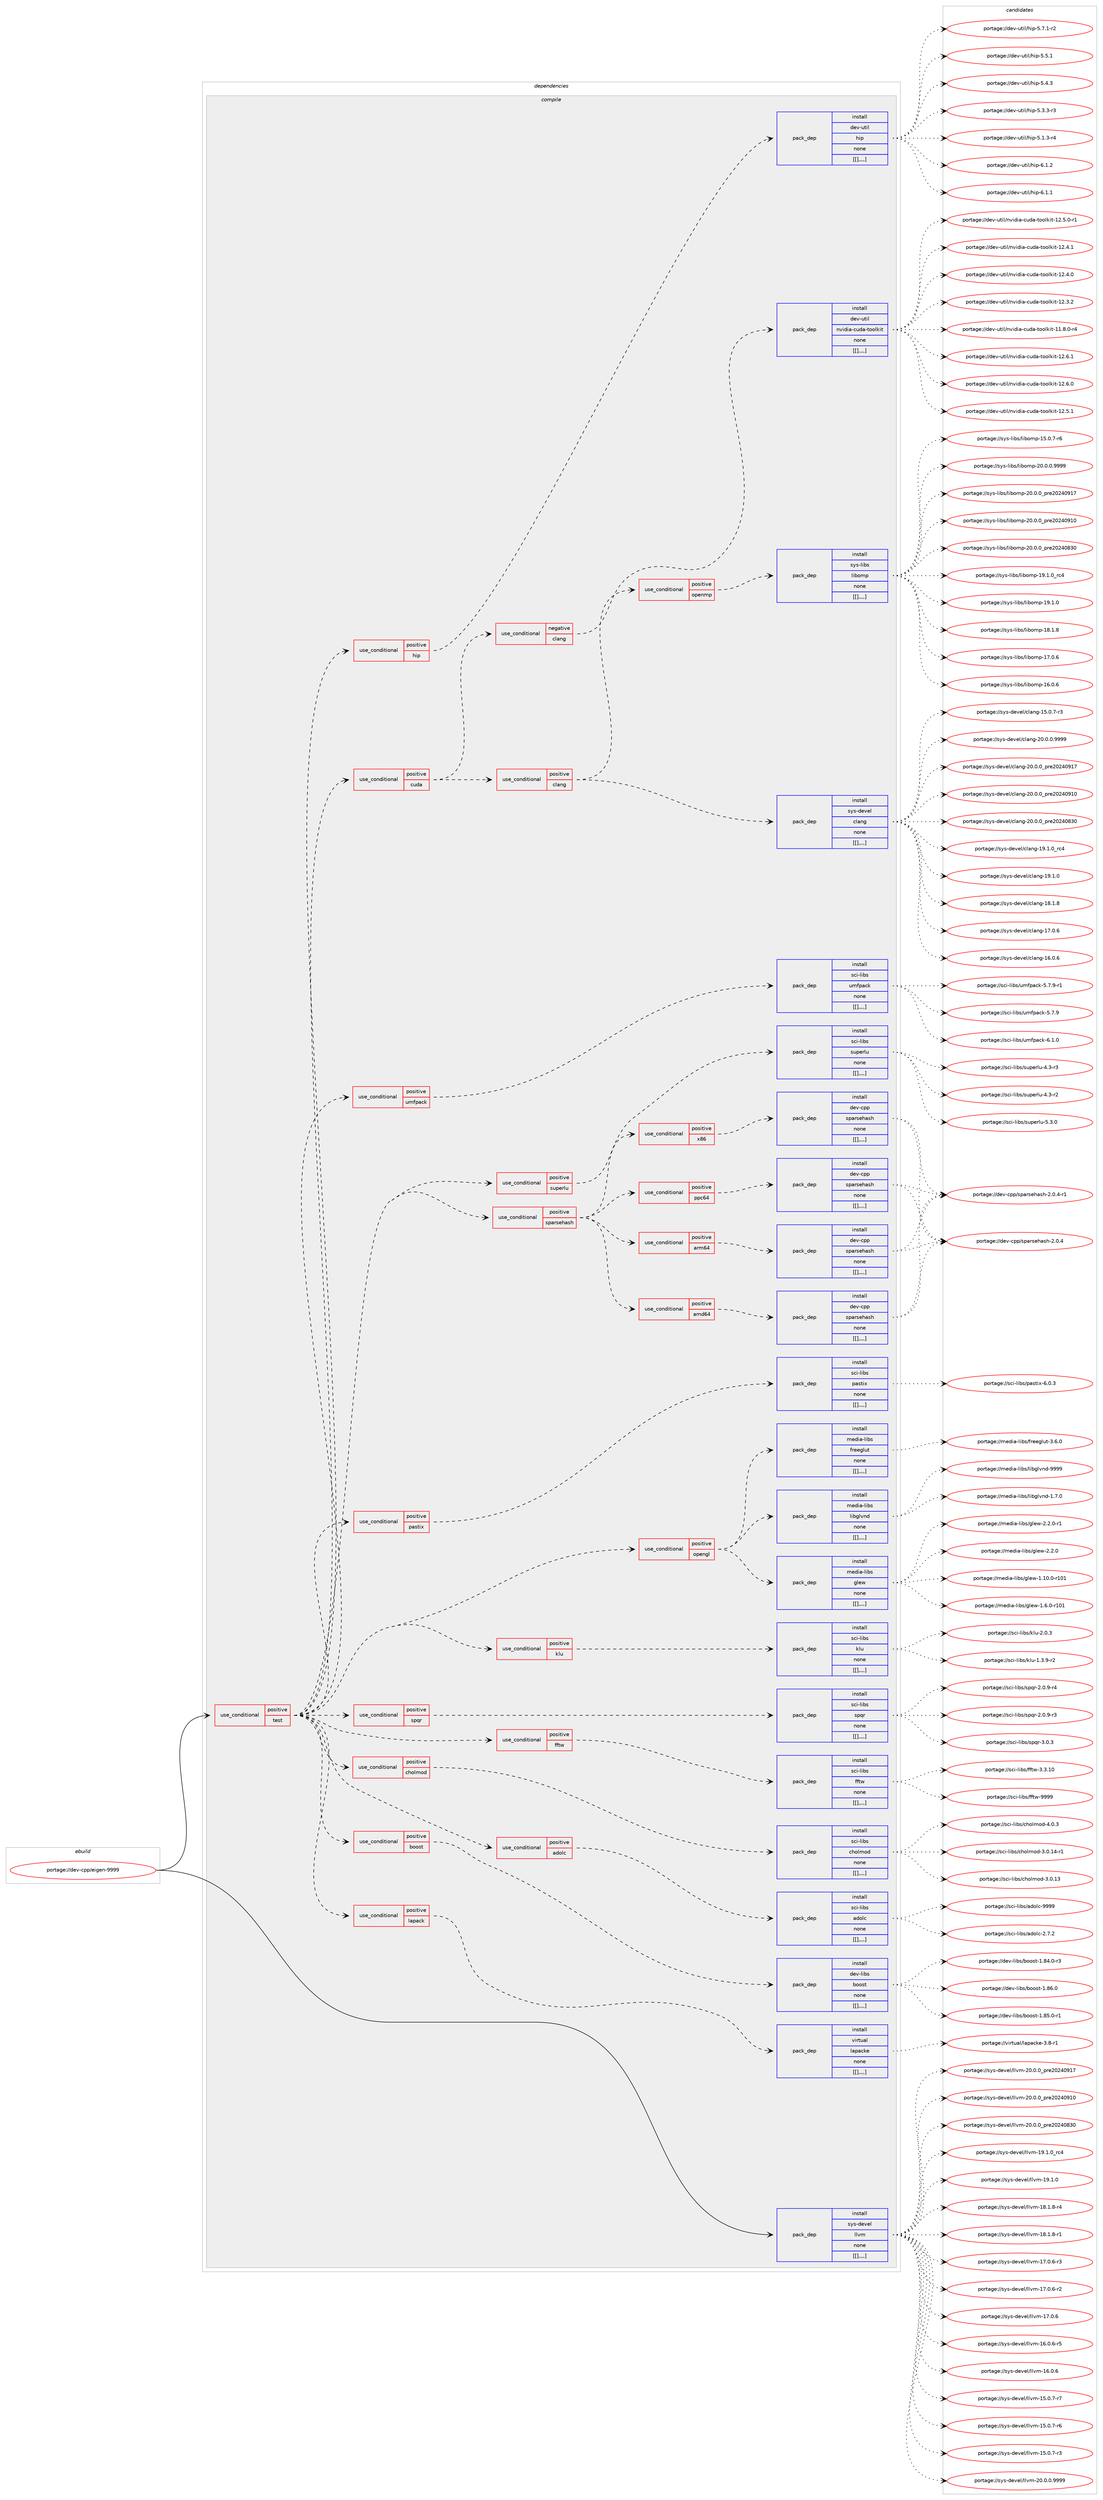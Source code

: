 digraph prolog {

# *************
# Graph options
# *************

newrank=true;
concentrate=true;
compound=true;
graph [rankdir=LR,fontname=Helvetica,fontsize=10,ranksep=1.5];#, ranksep=2.5, nodesep=0.2];
edge  [arrowhead=vee];
node  [fontname=Helvetica,fontsize=10];

# **********
# The ebuild
# **********

subgraph cluster_leftcol {
color=gray;
label=<<i>ebuild</i>>;
id [label="portage://dev-cpp/eigen-9999", color=red, width=4, href="../dev-cpp/eigen-9999.svg"];
}

# ****************
# The dependencies
# ****************

subgraph cluster_midcol {
color=gray;
label=<<i>dependencies</i>>;
subgraph cluster_compile {
fillcolor="#eeeeee";
style=filled;
label=<<i>compile</i>>;
subgraph cond17164 {
dependency64736 [label=<<TABLE BORDER="0" CELLBORDER="1" CELLSPACING="0" CELLPADDING="4"><TR><TD ROWSPAN="3" CELLPADDING="10">use_conditional</TD></TR><TR><TD>positive</TD></TR><TR><TD>test</TD></TR></TABLE>>, shape=none, color=red];
subgraph cond17165 {
dependency64737 [label=<<TABLE BORDER="0" CELLBORDER="1" CELLSPACING="0" CELLPADDING="4"><TR><TD ROWSPAN="3" CELLPADDING="10">use_conditional</TD></TR><TR><TD>positive</TD></TR><TR><TD>cuda</TD></TR></TABLE>>, shape=none, color=red];
subgraph cond17166 {
dependency64738 [label=<<TABLE BORDER="0" CELLBORDER="1" CELLSPACING="0" CELLPADDING="4"><TR><TD ROWSPAN="3" CELLPADDING="10">use_conditional</TD></TR><TR><TD>negative</TD></TR><TR><TD>clang</TD></TR></TABLE>>, shape=none, color=red];
subgraph pack46654 {
dependency64739 [label=<<TABLE BORDER="0" CELLBORDER="1" CELLSPACING="0" CELLPADDING="4" WIDTH="220"><TR><TD ROWSPAN="6" CELLPADDING="30">pack_dep</TD></TR><TR><TD WIDTH="110">install</TD></TR><TR><TD>dev-util</TD></TR><TR><TD>nvidia-cuda-toolkit</TD></TR><TR><TD>none</TD></TR><TR><TD>[[],,,,]</TD></TR></TABLE>>, shape=none, color=blue];
}
dependency64738:e -> dependency64739:w [weight=20,style="dashed",arrowhead="vee"];
}
dependency64737:e -> dependency64738:w [weight=20,style="dashed",arrowhead="vee"];
subgraph cond17167 {
dependency64740 [label=<<TABLE BORDER="0" CELLBORDER="1" CELLSPACING="0" CELLPADDING="4"><TR><TD ROWSPAN="3" CELLPADDING="10">use_conditional</TD></TR><TR><TD>positive</TD></TR><TR><TD>clang</TD></TR></TABLE>>, shape=none, color=red];
subgraph pack46655 {
dependency64741 [label=<<TABLE BORDER="0" CELLBORDER="1" CELLSPACING="0" CELLPADDING="4" WIDTH="220"><TR><TD ROWSPAN="6" CELLPADDING="30">pack_dep</TD></TR><TR><TD WIDTH="110">install</TD></TR><TR><TD>sys-devel</TD></TR><TR><TD>clang</TD></TR><TR><TD>none</TD></TR><TR><TD>[[],,,,]</TD></TR></TABLE>>, shape=none, color=blue];
}
dependency64740:e -> dependency64741:w [weight=20,style="dashed",arrowhead="vee"];
subgraph cond17168 {
dependency64742 [label=<<TABLE BORDER="0" CELLBORDER="1" CELLSPACING="0" CELLPADDING="4"><TR><TD ROWSPAN="3" CELLPADDING="10">use_conditional</TD></TR><TR><TD>positive</TD></TR><TR><TD>openmp</TD></TR></TABLE>>, shape=none, color=red];
subgraph pack46656 {
dependency64743 [label=<<TABLE BORDER="0" CELLBORDER="1" CELLSPACING="0" CELLPADDING="4" WIDTH="220"><TR><TD ROWSPAN="6" CELLPADDING="30">pack_dep</TD></TR><TR><TD WIDTH="110">install</TD></TR><TR><TD>sys-libs</TD></TR><TR><TD>libomp</TD></TR><TR><TD>none</TD></TR><TR><TD>[[],,,,]</TD></TR></TABLE>>, shape=none, color=blue];
}
dependency64742:e -> dependency64743:w [weight=20,style="dashed",arrowhead="vee"];
}
dependency64740:e -> dependency64742:w [weight=20,style="dashed",arrowhead="vee"];
}
dependency64737:e -> dependency64740:w [weight=20,style="dashed",arrowhead="vee"];
}
dependency64736:e -> dependency64737:w [weight=20,style="dashed",arrowhead="vee"];
subgraph cond17169 {
dependency64744 [label=<<TABLE BORDER="0" CELLBORDER="1" CELLSPACING="0" CELLPADDING="4"><TR><TD ROWSPAN="3" CELLPADDING="10">use_conditional</TD></TR><TR><TD>positive</TD></TR><TR><TD>hip</TD></TR></TABLE>>, shape=none, color=red];
subgraph pack46657 {
dependency64745 [label=<<TABLE BORDER="0" CELLBORDER="1" CELLSPACING="0" CELLPADDING="4" WIDTH="220"><TR><TD ROWSPAN="6" CELLPADDING="30">pack_dep</TD></TR><TR><TD WIDTH="110">install</TD></TR><TR><TD>dev-util</TD></TR><TR><TD>hip</TD></TR><TR><TD>none</TD></TR><TR><TD>[[],,,,]</TD></TR></TABLE>>, shape=none, color=blue];
}
dependency64744:e -> dependency64745:w [weight=20,style="dashed",arrowhead="vee"];
}
dependency64736:e -> dependency64744:w [weight=20,style="dashed",arrowhead="vee"];
subgraph cond17170 {
dependency64746 [label=<<TABLE BORDER="0" CELLBORDER="1" CELLSPACING="0" CELLPADDING="4"><TR><TD ROWSPAN="3" CELLPADDING="10">use_conditional</TD></TR><TR><TD>positive</TD></TR><TR><TD>lapack</TD></TR></TABLE>>, shape=none, color=red];
subgraph pack46658 {
dependency64747 [label=<<TABLE BORDER="0" CELLBORDER="1" CELLSPACING="0" CELLPADDING="4" WIDTH="220"><TR><TD ROWSPAN="6" CELLPADDING="30">pack_dep</TD></TR><TR><TD WIDTH="110">install</TD></TR><TR><TD>virtual</TD></TR><TR><TD>lapacke</TD></TR><TR><TD>none</TD></TR><TR><TD>[[],,,,]</TD></TR></TABLE>>, shape=none, color=blue];
}
dependency64746:e -> dependency64747:w [weight=20,style="dashed",arrowhead="vee"];
}
dependency64736:e -> dependency64746:w [weight=20,style="dashed",arrowhead="vee"];
subgraph cond17171 {
dependency64748 [label=<<TABLE BORDER="0" CELLBORDER="1" CELLSPACING="0" CELLPADDING="4"><TR><TD ROWSPAN="3" CELLPADDING="10">use_conditional</TD></TR><TR><TD>positive</TD></TR><TR><TD>boost</TD></TR></TABLE>>, shape=none, color=red];
subgraph pack46659 {
dependency64749 [label=<<TABLE BORDER="0" CELLBORDER="1" CELLSPACING="0" CELLPADDING="4" WIDTH="220"><TR><TD ROWSPAN="6" CELLPADDING="30">pack_dep</TD></TR><TR><TD WIDTH="110">install</TD></TR><TR><TD>dev-libs</TD></TR><TR><TD>boost</TD></TR><TR><TD>none</TD></TR><TR><TD>[[],,,,]</TD></TR></TABLE>>, shape=none, color=blue];
}
dependency64748:e -> dependency64749:w [weight=20,style="dashed",arrowhead="vee"];
}
dependency64736:e -> dependency64748:w [weight=20,style="dashed",arrowhead="vee"];
subgraph cond17172 {
dependency64750 [label=<<TABLE BORDER="0" CELLBORDER="1" CELLSPACING="0" CELLPADDING="4"><TR><TD ROWSPAN="3" CELLPADDING="10">use_conditional</TD></TR><TR><TD>positive</TD></TR><TR><TD>adolc</TD></TR></TABLE>>, shape=none, color=red];
subgraph pack46660 {
dependency64751 [label=<<TABLE BORDER="0" CELLBORDER="1" CELLSPACING="0" CELLPADDING="4" WIDTH="220"><TR><TD ROWSPAN="6" CELLPADDING="30">pack_dep</TD></TR><TR><TD WIDTH="110">install</TD></TR><TR><TD>sci-libs</TD></TR><TR><TD>adolc</TD></TR><TR><TD>none</TD></TR><TR><TD>[[],,,,]</TD></TR></TABLE>>, shape=none, color=blue];
}
dependency64750:e -> dependency64751:w [weight=20,style="dashed",arrowhead="vee"];
}
dependency64736:e -> dependency64750:w [weight=20,style="dashed",arrowhead="vee"];
subgraph cond17173 {
dependency64752 [label=<<TABLE BORDER="0" CELLBORDER="1" CELLSPACING="0" CELLPADDING="4"><TR><TD ROWSPAN="3" CELLPADDING="10">use_conditional</TD></TR><TR><TD>positive</TD></TR><TR><TD>cholmod</TD></TR></TABLE>>, shape=none, color=red];
subgraph pack46661 {
dependency64753 [label=<<TABLE BORDER="0" CELLBORDER="1" CELLSPACING="0" CELLPADDING="4" WIDTH="220"><TR><TD ROWSPAN="6" CELLPADDING="30">pack_dep</TD></TR><TR><TD WIDTH="110">install</TD></TR><TR><TD>sci-libs</TD></TR><TR><TD>cholmod</TD></TR><TR><TD>none</TD></TR><TR><TD>[[],,,,]</TD></TR></TABLE>>, shape=none, color=blue];
}
dependency64752:e -> dependency64753:w [weight=20,style="dashed",arrowhead="vee"];
}
dependency64736:e -> dependency64752:w [weight=20,style="dashed",arrowhead="vee"];
subgraph cond17174 {
dependency64754 [label=<<TABLE BORDER="0" CELLBORDER="1" CELLSPACING="0" CELLPADDING="4"><TR><TD ROWSPAN="3" CELLPADDING="10">use_conditional</TD></TR><TR><TD>positive</TD></TR><TR><TD>fftw</TD></TR></TABLE>>, shape=none, color=red];
subgraph pack46662 {
dependency64755 [label=<<TABLE BORDER="0" CELLBORDER="1" CELLSPACING="0" CELLPADDING="4" WIDTH="220"><TR><TD ROWSPAN="6" CELLPADDING="30">pack_dep</TD></TR><TR><TD WIDTH="110">install</TD></TR><TR><TD>sci-libs</TD></TR><TR><TD>fftw</TD></TR><TR><TD>none</TD></TR><TR><TD>[[],,,,]</TD></TR></TABLE>>, shape=none, color=blue];
}
dependency64754:e -> dependency64755:w [weight=20,style="dashed",arrowhead="vee"];
}
dependency64736:e -> dependency64754:w [weight=20,style="dashed",arrowhead="vee"];
subgraph cond17175 {
dependency64756 [label=<<TABLE BORDER="0" CELLBORDER="1" CELLSPACING="0" CELLPADDING="4"><TR><TD ROWSPAN="3" CELLPADDING="10">use_conditional</TD></TR><TR><TD>positive</TD></TR><TR><TD>spqr</TD></TR></TABLE>>, shape=none, color=red];
subgraph pack46663 {
dependency64757 [label=<<TABLE BORDER="0" CELLBORDER="1" CELLSPACING="0" CELLPADDING="4" WIDTH="220"><TR><TD ROWSPAN="6" CELLPADDING="30">pack_dep</TD></TR><TR><TD WIDTH="110">install</TD></TR><TR><TD>sci-libs</TD></TR><TR><TD>spqr</TD></TR><TR><TD>none</TD></TR><TR><TD>[[],,,,]</TD></TR></TABLE>>, shape=none, color=blue];
}
dependency64756:e -> dependency64757:w [weight=20,style="dashed",arrowhead="vee"];
}
dependency64736:e -> dependency64756:w [weight=20,style="dashed",arrowhead="vee"];
subgraph cond17176 {
dependency64758 [label=<<TABLE BORDER="0" CELLBORDER="1" CELLSPACING="0" CELLPADDING="4"><TR><TD ROWSPAN="3" CELLPADDING="10">use_conditional</TD></TR><TR><TD>positive</TD></TR><TR><TD>klu</TD></TR></TABLE>>, shape=none, color=red];
subgraph pack46664 {
dependency64759 [label=<<TABLE BORDER="0" CELLBORDER="1" CELLSPACING="0" CELLPADDING="4" WIDTH="220"><TR><TD ROWSPAN="6" CELLPADDING="30">pack_dep</TD></TR><TR><TD WIDTH="110">install</TD></TR><TR><TD>sci-libs</TD></TR><TR><TD>klu</TD></TR><TR><TD>none</TD></TR><TR><TD>[[],,,,]</TD></TR></TABLE>>, shape=none, color=blue];
}
dependency64758:e -> dependency64759:w [weight=20,style="dashed",arrowhead="vee"];
}
dependency64736:e -> dependency64758:w [weight=20,style="dashed",arrowhead="vee"];
subgraph cond17177 {
dependency64760 [label=<<TABLE BORDER="0" CELLBORDER="1" CELLSPACING="0" CELLPADDING="4"><TR><TD ROWSPAN="3" CELLPADDING="10">use_conditional</TD></TR><TR><TD>positive</TD></TR><TR><TD>opengl</TD></TR></TABLE>>, shape=none, color=red];
subgraph pack46665 {
dependency64761 [label=<<TABLE BORDER="0" CELLBORDER="1" CELLSPACING="0" CELLPADDING="4" WIDTH="220"><TR><TD ROWSPAN="6" CELLPADDING="30">pack_dep</TD></TR><TR><TD WIDTH="110">install</TD></TR><TR><TD>media-libs</TD></TR><TR><TD>freeglut</TD></TR><TR><TD>none</TD></TR><TR><TD>[[],,,,]</TD></TR></TABLE>>, shape=none, color=blue];
}
dependency64760:e -> dependency64761:w [weight=20,style="dashed",arrowhead="vee"];
subgraph pack46666 {
dependency64762 [label=<<TABLE BORDER="0" CELLBORDER="1" CELLSPACING="0" CELLPADDING="4" WIDTH="220"><TR><TD ROWSPAN="6" CELLPADDING="30">pack_dep</TD></TR><TR><TD WIDTH="110">install</TD></TR><TR><TD>media-libs</TD></TR><TR><TD>glew</TD></TR><TR><TD>none</TD></TR><TR><TD>[[],,,,]</TD></TR></TABLE>>, shape=none, color=blue];
}
dependency64760:e -> dependency64762:w [weight=20,style="dashed",arrowhead="vee"];
subgraph pack46667 {
dependency64763 [label=<<TABLE BORDER="0" CELLBORDER="1" CELLSPACING="0" CELLPADDING="4" WIDTH="220"><TR><TD ROWSPAN="6" CELLPADDING="30">pack_dep</TD></TR><TR><TD WIDTH="110">install</TD></TR><TR><TD>media-libs</TD></TR><TR><TD>libglvnd</TD></TR><TR><TD>none</TD></TR><TR><TD>[[],,,,]</TD></TR></TABLE>>, shape=none, color=blue];
}
dependency64760:e -> dependency64763:w [weight=20,style="dashed",arrowhead="vee"];
}
dependency64736:e -> dependency64760:w [weight=20,style="dashed",arrowhead="vee"];
subgraph cond17178 {
dependency64764 [label=<<TABLE BORDER="0" CELLBORDER="1" CELLSPACING="0" CELLPADDING="4"><TR><TD ROWSPAN="3" CELLPADDING="10">use_conditional</TD></TR><TR><TD>positive</TD></TR><TR><TD>pastix</TD></TR></TABLE>>, shape=none, color=red];
subgraph pack46668 {
dependency64765 [label=<<TABLE BORDER="0" CELLBORDER="1" CELLSPACING="0" CELLPADDING="4" WIDTH="220"><TR><TD ROWSPAN="6" CELLPADDING="30">pack_dep</TD></TR><TR><TD WIDTH="110">install</TD></TR><TR><TD>sci-libs</TD></TR><TR><TD>pastix</TD></TR><TR><TD>none</TD></TR><TR><TD>[[],,,,]</TD></TR></TABLE>>, shape=none, color=blue];
}
dependency64764:e -> dependency64765:w [weight=20,style="dashed",arrowhead="vee"];
}
dependency64736:e -> dependency64764:w [weight=20,style="dashed",arrowhead="vee"];
subgraph cond17179 {
dependency64766 [label=<<TABLE BORDER="0" CELLBORDER="1" CELLSPACING="0" CELLPADDING="4"><TR><TD ROWSPAN="3" CELLPADDING="10">use_conditional</TD></TR><TR><TD>positive</TD></TR><TR><TD>sparsehash</TD></TR></TABLE>>, shape=none, color=red];
subgraph cond17180 {
dependency64767 [label=<<TABLE BORDER="0" CELLBORDER="1" CELLSPACING="0" CELLPADDING="4"><TR><TD ROWSPAN="3" CELLPADDING="10">use_conditional</TD></TR><TR><TD>positive</TD></TR><TR><TD>amd64</TD></TR></TABLE>>, shape=none, color=red];
subgraph pack46669 {
dependency64768 [label=<<TABLE BORDER="0" CELLBORDER="1" CELLSPACING="0" CELLPADDING="4" WIDTH="220"><TR><TD ROWSPAN="6" CELLPADDING="30">pack_dep</TD></TR><TR><TD WIDTH="110">install</TD></TR><TR><TD>dev-cpp</TD></TR><TR><TD>sparsehash</TD></TR><TR><TD>none</TD></TR><TR><TD>[[],,,,]</TD></TR></TABLE>>, shape=none, color=blue];
}
dependency64767:e -> dependency64768:w [weight=20,style="dashed",arrowhead="vee"];
}
dependency64766:e -> dependency64767:w [weight=20,style="dashed",arrowhead="vee"];
subgraph cond17181 {
dependency64769 [label=<<TABLE BORDER="0" CELLBORDER="1" CELLSPACING="0" CELLPADDING="4"><TR><TD ROWSPAN="3" CELLPADDING="10">use_conditional</TD></TR><TR><TD>positive</TD></TR><TR><TD>arm64</TD></TR></TABLE>>, shape=none, color=red];
subgraph pack46670 {
dependency64770 [label=<<TABLE BORDER="0" CELLBORDER="1" CELLSPACING="0" CELLPADDING="4" WIDTH="220"><TR><TD ROWSPAN="6" CELLPADDING="30">pack_dep</TD></TR><TR><TD WIDTH="110">install</TD></TR><TR><TD>dev-cpp</TD></TR><TR><TD>sparsehash</TD></TR><TR><TD>none</TD></TR><TR><TD>[[],,,,]</TD></TR></TABLE>>, shape=none, color=blue];
}
dependency64769:e -> dependency64770:w [weight=20,style="dashed",arrowhead="vee"];
}
dependency64766:e -> dependency64769:w [weight=20,style="dashed",arrowhead="vee"];
subgraph cond17182 {
dependency64771 [label=<<TABLE BORDER="0" CELLBORDER="1" CELLSPACING="0" CELLPADDING="4"><TR><TD ROWSPAN="3" CELLPADDING="10">use_conditional</TD></TR><TR><TD>positive</TD></TR><TR><TD>ppc64</TD></TR></TABLE>>, shape=none, color=red];
subgraph pack46671 {
dependency64772 [label=<<TABLE BORDER="0" CELLBORDER="1" CELLSPACING="0" CELLPADDING="4" WIDTH="220"><TR><TD ROWSPAN="6" CELLPADDING="30">pack_dep</TD></TR><TR><TD WIDTH="110">install</TD></TR><TR><TD>dev-cpp</TD></TR><TR><TD>sparsehash</TD></TR><TR><TD>none</TD></TR><TR><TD>[[],,,,]</TD></TR></TABLE>>, shape=none, color=blue];
}
dependency64771:e -> dependency64772:w [weight=20,style="dashed",arrowhead="vee"];
}
dependency64766:e -> dependency64771:w [weight=20,style="dashed",arrowhead="vee"];
subgraph cond17183 {
dependency64773 [label=<<TABLE BORDER="0" CELLBORDER="1" CELLSPACING="0" CELLPADDING="4"><TR><TD ROWSPAN="3" CELLPADDING="10">use_conditional</TD></TR><TR><TD>positive</TD></TR><TR><TD>x86</TD></TR></TABLE>>, shape=none, color=red];
subgraph pack46672 {
dependency64774 [label=<<TABLE BORDER="0" CELLBORDER="1" CELLSPACING="0" CELLPADDING="4" WIDTH="220"><TR><TD ROWSPAN="6" CELLPADDING="30">pack_dep</TD></TR><TR><TD WIDTH="110">install</TD></TR><TR><TD>dev-cpp</TD></TR><TR><TD>sparsehash</TD></TR><TR><TD>none</TD></TR><TR><TD>[[],,,,]</TD></TR></TABLE>>, shape=none, color=blue];
}
dependency64773:e -> dependency64774:w [weight=20,style="dashed",arrowhead="vee"];
}
dependency64766:e -> dependency64773:w [weight=20,style="dashed",arrowhead="vee"];
}
dependency64736:e -> dependency64766:w [weight=20,style="dashed",arrowhead="vee"];
subgraph cond17184 {
dependency64775 [label=<<TABLE BORDER="0" CELLBORDER="1" CELLSPACING="0" CELLPADDING="4"><TR><TD ROWSPAN="3" CELLPADDING="10">use_conditional</TD></TR><TR><TD>positive</TD></TR><TR><TD>superlu</TD></TR></TABLE>>, shape=none, color=red];
subgraph pack46673 {
dependency64776 [label=<<TABLE BORDER="0" CELLBORDER="1" CELLSPACING="0" CELLPADDING="4" WIDTH="220"><TR><TD ROWSPAN="6" CELLPADDING="30">pack_dep</TD></TR><TR><TD WIDTH="110">install</TD></TR><TR><TD>sci-libs</TD></TR><TR><TD>superlu</TD></TR><TR><TD>none</TD></TR><TR><TD>[[],,,,]</TD></TR></TABLE>>, shape=none, color=blue];
}
dependency64775:e -> dependency64776:w [weight=20,style="dashed",arrowhead="vee"];
}
dependency64736:e -> dependency64775:w [weight=20,style="dashed",arrowhead="vee"];
subgraph cond17185 {
dependency64777 [label=<<TABLE BORDER="0" CELLBORDER="1" CELLSPACING="0" CELLPADDING="4"><TR><TD ROWSPAN="3" CELLPADDING="10">use_conditional</TD></TR><TR><TD>positive</TD></TR><TR><TD>umfpack</TD></TR></TABLE>>, shape=none, color=red];
subgraph pack46674 {
dependency64778 [label=<<TABLE BORDER="0" CELLBORDER="1" CELLSPACING="0" CELLPADDING="4" WIDTH="220"><TR><TD ROWSPAN="6" CELLPADDING="30">pack_dep</TD></TR><TR><TD WIDTH="110">install</TD></TR><TR><TD>sci-libs</TD></TR><TR><TD>umfpack</TD></TR><TR><TD>none</TD></TR><TR><TD>[[],,,,]</TD></TR></TABLE>>, shape=none, color=blue];
}
dependency64777:e -> dependency64778:w [weight=20,style="dashed",arrowhead="vee"];
}
dependency64736:e -> dependency64777:w [weight=20,style="dashed",arrowhead="vee"];
}
id:e -> dependency64736:w [weight=20,style="solid",arrowhead="vee"];
subgraph pack46675 {
dependency64779 [label=<<TABLE BORDER="0" CELLBORDER="1" CELLSPACING="0" CELLPADDING="4" WIDTH="220"><TR><TD ROWSPAN="6" CELLPADDING="30">pack_dep</TD></TR><TR><TD WIDTH="110">install</TD></TR><TR><TD>sys-devel</TD></TR><TR><TD>llvm</TD></TR><TR><TD>none</TD></TR><TR><TD>[[],,,,]</TD></TR></TABLE>>, shape=none, color=blue];
}
id:e -> dependency64779:w [weight=20,style="solid",arrowhead="vee"];
}
subgraph cluster_compileandrun {
fillcolor="#eeeeee";
style=filled;
label=<<i>compile and run</i>>;
}
subgraph cluster_run {
fillcolor="#eeeeee";
style=filled;
label=<<i>run</i>>;
}
}

# **************
# The candidates
# **************

subgraph cluster_choices {
rank=same;
color=gray;
label=<<i>candidates</i>>;

subgraph choice46654 {
color=black;
nodesep=1;
choice1001011184511711610510847110118105100105974599117100974511611111110810710511645495046544649 [label="portage://dev-util/nvidia-cuda-toolkit-12.6.1", color=red, width=4,href="../dev-util/nvidia-cuda-toolkit-12.6.1.svg"];
choice1001011184511711610510847110118105100105974599117100974511611111110810710511645495046544648 [label="portage://dev-util/nvidia-cuda-toolkit-12.6.0", color=red, width=4,href="../dev-util/nvidia-cuda-toolkit-12.6.0.svg"];
choice1001011184511711610510847110118105100105974599117100974511611111110810710511645495046534649 [label="portage://dev-util/nvidia-cuda-toolkit-12.5.1", color=red, width=4,href="../dev-util/nvidia-cuda-toolkit-12.5.1.svg"];
choice10010111845117116105108471101181051001059745991171009745116111111108107105116454950465346484511449 [label="portage://dev-util/nvidia-cuda-toolkit-12.5.0-r1", color=red, width=4,href="../dev-util/nvidia-cuda-toolkit-12.5.0-r1.svg"];
choice1001011184511711610510847110118105100105974599117100974511611111110810710511645495046524649 [label="portage://dev-util/nvidia-cuda-toolkit-12.4.1", color=red, width=4,href="../dev-util/nvidia-cuda-toolkit-12.4.1.svg"];
choice1001011184511711610510847110118105100105974599117100974511611111110810710511645495046524648 [label="portage://dev-util/nvidia-cuda-toolkit-12.4.0", color=red, width=4,href="../dev-util/nvidia-cuda-toolkit-12.4.0.svg"];
choice1001011184511711610510847110118105100105974599117100974511611111110810710511645495046514650 [label="portage://dev-util/nvidia-cuda-toolkit-12.3.2", color=red, width=4,href="../dev-util/nvidia-cuda-toolkit-12.3.2.svg"];
choice10010111845117116105108471101181051001059745991171009745116111111108107105116454949465646484511452 [label="portage://dev-util/nvidia-cuda-toolkit-11.8.0-r4", color=red, width=4,href="../dev-util/nvidia-cuda-toolkit-11.8.0-r4.svg"];
dependency64739:e -> choice1001011184511711610510847110118105100105974599117100974511611111110810710511645495046544649:w [style=dotted,weight="100"];
dependency64739:e -> choice1001011184511711610510847110118105100105974599117100974511611111110810710511645495046544648:w [style=dotted,weight="100"];
dependency64739:e -> choice1001011184511711610510847110118105100105974599117100974511611111110810710511645495046534649:w [style=dotted,weight="100"];
dependency64739:e -> choice10010111845117116105108471101181051001059745991171009745116111111108107105116454950465346484511449:w [style=dotted,weight="100"];
dependency64739:e -> choice1001011184511711610510847110118105100105974599117100974511611111110810710511645495046524649:w [style=dotted,weight="100"];
dependency64739:e -> choice1001011184511711610510847110118105100105974599117100974511611111110810710511645495046524648:w [style=dotted,weight="100"];
dependency64739:e -> choice1001011184511711610510847110118105100105974599117100974511611111110810710511645495046514650:w [style=dotted,weight="100"];
dependency64739:e -> choice10010111845117116105108471101181051001059745991171009745116111111108107105116454949465646484511452:w [style=dotted,weight="100"];
}
subgraph choice46655 {
color=black;
nodesep=1;
choice11512111545100101118101108479910897110103455048464846484657575757 [label="portage://sys-devel/clang-20.0.0.9999", color=red, width=4,href="../sys-devel/clang-20.0.0.9999.svg"];
choice1151211154510010111810110847991089711010345504846484648951121141015048505248574955 [label="portage://sys-devel/clang-20.0.0_pre20240917", color=red, width=4,href="../sys-devel/clang-20.0.0_pre20240917.svg"];
choice1151211154510010111810110847991089711010345504846484648951121141015048505248574948 [label="portage://sys-devel/clang-20.0.0_pre20240910", color=red, width=4,href="../sys-devel/clang-20.0.0_pre20240910.svg"];
choice1151211154510010111810110847991089711010345504846484648951121141015048505248565148 [label="portage://sys-devel/clang-20.0.0_pre20240830", color=red, width=4,href="../sys-devel/clang-20.0.0_pre20240830.svg"];
choice1151211154510010111810110847991089711010345495746494648951149952 [label="portage://sys-devel/clang-19.1.0_rc4", color=red, width=4,href="../sys-devel/clang-19.1.0_rc4.svg"];
choice1151211154510010111810110847991089711010345495746494648 [label="portage://sys-devel/clang-19.1.0", color=red, width=4,href="../sys-devel/clang-19.1.0.svg"];
choice1151211154510010111810110847991089711010345495646494656 [label="portage://sys-devel/clang-18.1.8", color=red, width=4,href="../sys-devel/clang-18.1.8.svg"];
choice1151211154510010111810110847991089711010345495546484654 [label="portage://sys-devel/clang-17.0.6", color=red, width=4,href="../sys-devel/clang-17.0.6.svg"];
choice1151211154510010111810110847991089711010345495446484654 [label="portage://sys-devel/clang-16.0.6", color=red, width=4,href="../sys-devel/clang-16.0.6.svg"];
choice11512111545100101118101108479910897110103454953464846554511451 [label="portage://sys-devel/clang-15.0.7-r3", color=red, width=4,href="../sys-devel/clang-15.0.7-r3.svg"];
dependency64741:e -> choice11512111545100101118101108479910897110103455048464846484657575757:w [style=dotted,weight="100"];
dependency64741:e -> choice1151211154510010111810110847991089711010345504846484648951121141015048505248574955:w [style=dotted,weight="100"];
dependency64741:e -> choice1151211154510010111810110847991089711010345504846484648951121141015048505248574948:w [style=dotted,weight="100"];
dependency64741:e -> choice1151211154510010111810110847991089711010345504846484648951121141015048505248565148:w [style=dotted,weight="100"];
dependency64741:e -> choice1151211154510010111810110847991089711010345495746494648951149952:w [style=dotted,weight="100"];
dependency64741:e -> choice1151211154510010111810110847991089711010345495746494648:w [style=dotted,weight="100"];
dependency64741:e -> choice1151211154510010111810110847991089711010345495646494656:w [style=dotted,weight="100"];
dependency64741:e -> choice1151211154510010111810110847991089711010345495546484654:w [style=dotted,weight="100"];
dependency64741:e -> choice1151211154510010111810110847991089711010345495446484654:w [style=dotted,weight="100"];
dependency64741:e -> choice11512111545100101118101108479910897110103454953464846554511451:w [style=dotted,weight="100"];
}
subgraph choice46656 {
color=black;
nodesep=1;
choice11512111545108105981154710810598111109112455048464846484657575757 [label="portage://sys-libs/libomp-20.0.0.9999", color=red, width=4,href="../sys-libs/libomp-20.0.0.9999.svg"];
choice1151211154510810598115471081059811110911245504846484648951121141015048505248574955 [label="portage://sys-libs/libomp-20.0.0_pre20240917", color=red, width=4,href="../sys-libs/libomp-20.0.0_pre20240917.svg"];
choice1151211154510810598115471081059811110911245504846484648951121141015048505248574948 [label="portage://sys-libs/libomp-20.0.0_pre20240910", color=red, width=4,href="../sys-libs/libomp-20.0.0_pre20240910.svg"];
choice1151211154510810598115471081059811110911245504846484648951121141015048505248565148 [label="portage://sys-libs/libomp-20.0.0_pre20240830", color=red, width=4,href="../sys-libs/libomp-20.0.0_pre20240830.svg"];
choice1151211154510810598115471081059811110911245495746494648951149952 [label="portage://sys-libs/libomp-19.1.0_rc4", color=red, width=4,href="../sys-libs/libomp-19.1.0_rc4.svg"];
choice1151211154510810598115471081059811110911245495746494648 [label="portage://sys-libs/libomp-19.1.0", color=red, width=4,href="../sys-libs/libomp-19.1.0.svg"];
choice1151211154510810598115471081059811110911245495646494656 [label="portage://sys-libs/libomp-18.1.8", color=red, width=4,href="../sys-libs/libomp-18.1.8.svg"];
choice1151211154510810598115471081059811110911245495546484654 [label="portage://sys-libs/libomp-17.0.6", color=red, width=4,href="../sys-libs/libomp-17.0.6.svg"];
choice1151211154510810598115471081059811110911245495446484654 [label="portage://sys-libs/libomp-16.0.6", color=red, width=4,href="../sys-libs/libomp-16.0.6.svg"];
choice11512111545108105981154710810598111109112454953464846554511454 [label="portage://sys-libs/libomp-15.0.7-r6", color=red, width=4,href="../sys-libs/libomp-15.0.7-r6.svg"];
dependency64743:e -> choice11512111545108105981154710810598111109112455048464846484657575757:w [style=dotted,weight="100"];
dependency64743:e -> choice1151211154510810598115471081059811110911245504846484648951121141015048505248574955:w [style=dotted,weight="100"];
dependency64743:e -> choice1151211154510810598115471081059811110911245504846484648951121141015048505248574948:w [style=dotted,weight="100"];
dependency64743:e -> choice1151211154510810598115471081059811110911245504846484648951121141015048505248565148:w [style=dotted,weight="100"];
dependency64743:e -> choice1151211154510810598115471081059811110911245495746494648951149952:w [style=dotted,weight="100"];
dependency64743:e -> choice1151211154510810598115471081059811110911245495746494648:w [style=dotted,weight="100"];
dependency64743:e -> choice1151211154510810598115471081059811110911245495646494656:w [style=dotted,weight="100"];
dependency64743:e -> choice1151211154510810598115471081059811110911245495546484654:w [style=dotted,weight="100"];
dependency64743:e -> choice1151211154510810598115471081059811110911245495446484654:w [style=dotted,weight="100"];
dependency64743:e -> choice11512111545108105981154710810598111109112454953464846554511454:w [style=dotted,weight="100"];
}
subgraph choice46657 {
color=black;
nodesep=1;
choice1001011184511711610510847104105112455446494650 [label="portage://dev-util/hip-6.1.2", color=red, width=4,href="../dev-util/hip-6.1.2.svg"];
choice1001011184511711610510847104105112455446494649 [label="portage://dev-util/hip-6.1.1", color=red, width=4,href="../dev-util/hip-6.1.1.svg"];
choice10010111845117116105108471041051124553465546494511450 [label="portage://dev-util/hip-5.7.1-r2", color=red, width=4,href="../dev-util/hip-5.7.1-r2.svg"];
choice1001011184511711610510847104105112455346534649 [label="portage://dev-util/hip-5.5.1", color=red, width=4,href="../dev-util/hip-5.5.1.svg"];
choice1001011184511711610510847104105112455346524651 [label="portage://dev-util/hip-5.4.3", color=red, width=4,href="../dev-util/hip-5.4.3.svg"];
choice10010111845117116105108471041051124553465146514511451 [label="portage://dev-util/hip-5.3.3-r3", color=red, width=4,href="../dev-util/hip-5.3.3-r3.svg"];
choice10010111845117116105108471041051124553464946514511452 [label="portage://dev-util/hip-5.1.3-r4", color=red, width=4,href="../dev-util/hip-5.1.3-r4.svg"];
dependency64745:e -> choice1001011184511711610510847104105112455446494650:w [style=dotted,weight="100"];
dependency64745:e -> choice1001011184511711610510847104105112455446494649:w [style=dotted,weight="100"];
dependency64745:e -> choice10010111845117116105108471041051124553465546494511450:w [style=dotted,weight="100"];
dependency64745:e -> choice1001011184511711610510847104105112455346534649:w [style=dotted,weight="100"];
dependency64745:e -> choice1001011184511711610510847104105112455346524651:w [style=dotted,weight="100"];
dependency64745:e -> choice10010111845117116105108471041051124553465146514511451:w [style=dotted,weight="100"];
dependency64745:e -> choice10010111845117116105108471041051124553464946514511452:w [style=dotted,weight="100"];
}
subgraph choice46658 {
color=black;
nodesep=1;
choice1181051141161179710847108971129799107101455146564511449 [label="portage://virtual/lapacke-3.8-r1", color=red, width=4,href="../virtual/lapacke-3.8-r1.svg"];
dependency64747:e -> choice1181051141161179710847108971129799107101455146564511449:w [style=dotted,weight="100"];
}
subgraph choice46659 {
color=black;
nodesep=1;
choice1001011184510810598115479811111111511645494656544648 [label="portage://dev-libs/boost-1.86.0", color=red, width=4,href="../dev-libs/boost-1.86.0.svg"];
choice10010111845108105981154798111111115116454946565346484511449 [label="portage://dev-libs/boost-1.85.0-r1", color=red, width=4,href="../dev-libs/boost-1.85.0-r1.svg"];
choice10010111845108105981154798111111115116454946565246484511451 [label="portage://dev-libs/boost-1.84.0-r3", color=red, width=4,href="../dev-libs/boost-1.84.0-r3.svg"];
dependency64749:e -> choice1001011184510810598115479811111111511645494656544648:w [style=dotted,weight="100"];
dependency64749:e -> choice10010111845108105981154798111111115116454946565346484511449:w [style=dotted,weight="100"];
dependency64749:e -> choice10010111845108105981154798111111115116454946565246484511451:w [style=dotted,weight="100"];
}
subgraph choice46660 {
color=black;
nodesep=1;
choice1159910545108105981154797100111108994557575757 [label="portage://sci-libs/adolc-9999", color=red, width=4,href="../sci-libs/adolc-9999.svg"];
choice115991054510810598115479710011110899455046554650 [label="portage://sci-libs/adolc-2.7.2", color=red, width=4,href="../sci-libs/adolc-2.7.2.svg"];
dependency64751:e -> choice1159910545108105981154797100111108994557575757:w [style=dotted,weight="100"];
dependency64751:e -> choice115991054510810598115479710011110899455046554650:w [style=dotted,weight="100"];
}
subgraph choice46661 {
color=black;
nodesep=1;
choice1159910545108105981154799104111108109111100455246484651 [label="portage://sci-libs/cholmod-4.0.3", color=red, width=4,href="../sci-libs/cholmod-4.0.3.svg"];
choice1159910545108105981154799104111108109111100455146484649524511449 [label="portage://sci-libs/cholmod-3.0.14-r1", color=red, width=4,href="../sci-libs/cholmod-3.0.14-r1.svg"];
choice115991054510810598115479910411110810911110045514648464951 [label="portage://sci-libs/cholmod-3.0.13", color=red, width=4,href="../sci-libs/cholmod-3.0.13.svg"];
dependency64753:e -> choice1159910545108105981154799104111108109111100455246484651:w [style=dotted,weight="100"];
dependency64753:e -> choice1159910545108105981154799104111108109111100455146484649524511449:w [style=dotted,weight="100"];
dependency64753:e -> choice115991054510810598115479910411110810911110045514648464951:w [style=dotted,weight="100"];
}
subgraph choice46662 {
color=black;
nodesep=1;
choice115991054510810598115471021021161194557575757 [label="portage://sci-libs/fftw-9999", color=red, width=4,href="../sci-libs/fftw-9999.svg"];
choice1159910545108105981154710210211611945514651464948 [label="portage://sci-libs/fftw-3.3.10", color=red, width=4,href="../sci-libs/fftw-3.3.10.svg"];
dependency64755:e -> choice115991054510810598115471021021161194557575757:w [style=dotted,weight="100"];
dependency64755:e -> choice1159910545108105981154710210211611945514651464948:w [style=dotted,weight="100"];
}
subgraph choice46663 {
color=black;
nodesep=1;
choice11599105451081059811547115112113114455146484651 [label="portage://sci-libs/spqr-3.0.3", color=red, width=4,href="../sci-libs/spqr-3.0.3.svg"];
choice115991054510810598115471151121131144550464846574511452 [label="portage://sci-libs/spqr-2.0.9-r4", color=red, width=4,href="../sci-libs/spqr-2.0.9-r4.svg"];
choice115991054510810598115471151121131144550464846574511451 [label="portage://sci-libs/spqr-2.0.9-r3", color=red, width=4,href="../sci-libs/spqr-2.0.9-r3.svg"];
dependency64757:e -> choice11599105451081059811547115112113114455146484651:w [style=dotted,weight="100"];
dependency64757:e -> choice115991054510810598115471151121131144550464846574511452:w [style=dotted,weight="100"];
dependency64757:e -> choice115991054510810598115471151121131144550464846574511451:w [style=dotted,weight="100"];
}
subgraph choice46664 {
color=black;
nodesep=1;
choice11599105451081059811547107108117455046484651 [label="portage://sci-libs/klu-2.0.3", color=red, width=4,href="../sci-libs/klu-2.0.3.svg"];
choice115991054510810598115471071081174549465146574511450 [label="portage://sci-libs/klu-1.3.9-r2", color=red, width=4,href="../sci-libs/klu-1.3.9-r2.svg"];
dependency64759:e -> choice11599105451081059811547107108117455046484651:w [style=dotted,weight="100"];
dependency64759:e -> choice115991054510810598115471071081174549465146574511450:w [style=dotted,weight="100"];
}
subgraph choice46665 {
color=black;
nodesep=1;
choice10910110010597451081059811547102114101101103108117116455146544648 [label="portage://media-libs/freeglut-3.6.0", color=red, width=4,href="../media-libs/freeglut-3.6.0.svg"];
dependency64761:e -> choice10910110010597451081059811547102114101101103108117116455146544648:w [style=dotted,weight="100"];
}
subgraph choice46666 {
color=black;
nodesep=1;
choice109101100105974510810598115471031081011194550465046484511449 [label="portage://media-libs/glew-2.2.0-r1", color=red, width=4,href="../media-libs/glew-2.2.0-r1.svg"];
choice10910110010597451081059811547103108101119455046504648 [label="portage://media-libs/glew-2.2.0", color=red, width=4,href="../media-libs/glew-2.2.0.svg"];
choice109101100105974510810598115471031081011194549464948464845114494849 [label="portage://media-libs/glew-1.10.0-r101", color=red, width=4,href="../media-libs/glew-1.10.0-r101.svg"];
choice1091011001059745108105981154710310810111945494654464845114494849 [label="portage://media-libs/glew-1.6.0-r101", color=red, width=4,href="../media-libs/glew-1.6.0-r101.svg"];
dependency64762:e -> choice109101100105974510810598115471031081011194550465046484511449:w [style=dotted,weight="100"];
dependency64762:e -> choice10910110010597451081059811547103108101119455046504648:w [style=dotted,weight="100"];
dependency64762:e -> choice109101100105974510810598115471031081011194549464948464845114494849:w [style=dotted,weight="100"];
dependency64762:e -> choice1091011001059745108105981154710310810111945494654464845114494849:w [style=dotted,weight="100"];
}
subgraph choice46667 {
color=black;
nodesep=1;
choice10910110010597451081059811547108105981031081181101004557575757 [label="portage://media-libs/libglvnd-9999", color=red, width=4,href="../media-libs/libglvnd-9999.svg"];
choice1091011001059745108105981154710810598103108118110100454946554648 [label="portage://media-libs/libglvnd-1.7.0", color=red, width=4,href="../media-libs/libglvnd-1.7.0.svg"];
dependency64763:e -> choice10910110010597451081059811547108105981031081181101004557575757:w [style=dotted,weight="100"];
dependency64763:e -> choice1091011001059745108105981154710810598103108118110100454946554648:w [style=dotted,weight="100"];
}
subgraph choice46668 {
color=black;
nodesep=1;
choice1159910545108105981154711297115116105120455446484651 [label="portage://sci-libs/pastix-6.0.3", color=red, width=4,href="../sci-libs/pastix-6.0.3.svg"];
dependency64765:e -> choice1159910545108105981154711297115116105120455446484651:w [style=dotted,weight="100"];
}
subgraph choice46669 {
color=black;
nodesep=1;
choice10010111845991121124711511297114115101104971151044550464846524511449 [label="portage://dev-cpp/sparsehash-2.0.4-r1", color=red, width=4,href="../dev-cpp/sparsehash-2.0.4-r1.svg"];
choice1001011184599112112471151129711411510110497115104455046484652 [label="portage://dev-cpp/sparsehash-2.0.4", color=red, width=4,href="../dev-cpp/sparsehash-2.0.4.svg"];
dependency64768:e -> choice10010111845991121124711511297114115101104971151044550464846524511449:w [style=dotted,weight="100"];
dependency64768:e -> choice1001011184599112112471151129711411510110497115104455046484652:w [style=dotted,weight="100"];
}
subgraph choice46670 {
color=black;
nodesep=1;
choice10010111845991121124711511297114115101104971151044550464846524511449 [label="portage://dev-cpp/sparsehash-2.0.4-r1", color=red, width=4,href="../dev-cpp/sparsehash-2.0.4-r1.svg"];
choice1001011184599112112471151129711411510110497115104455046484652 [label="portage://dev-cpp/sparsehash-2.0.4", color=red, width=4,href="../dev-cpp/sparsehash-2.0.4.svg"];
dependency64770:e -> choice10010111845991121124711511297114115101104971151044550464846524511449:w [style=dotted,weight="100"];
dependency64770:e -> choice1001011184599112112471151129711411510110497115104455046484652:w [style=dotted,weight="100"];
}
subgraph choice46671 {
color=black;
nodesep=1;
choice10010111845991121124711511297114115101104971151044550464846524511449 [label="portage://dev-cpp/sparsehash-2.0.4-r1", color=red, width=4,href="../dev-cpp/sparsehash-2.0.4-r1.svg"];
choice1001011184599112112471151129711411510110497115104455046484652 [label="portage://dev-cpp/sparsehash-2.0.4", color=red, width=4,href="../dev-cpp/sparsehash-2.0.4.svg"];
dependency64772:e -> choice10010111845991121124711511297114115101104971151044550464846524511449:w [style=dotted,weight="100"];
dependency64772:e -> choice1001011184599112112471151129711411510110497115104455046484652:w [style=dotted,weight="100"];
}
subgraph choice46672 {
color=black;
nodesep=1;
choice10010111845991121124711511297114115101104971151044550464846524511449 [label="portage://dev-cpp/sparsehash-2.0.4-r1", color=red, width=4,href="../dev-cpp/sparsehash-2.0.4-r1.svg"];
choice1001011184599112112471151129711411510110497115104455046484652 [label="portage://dev-cpp/sparsehash-2.0.4", color=red, width=4,href="../dev-cpp/sparsehash-2.0.4.svg"];
dependency64774:e -> choice10010111845991121124711511297114115101104971151044550464846524511449:w [style=dotted,weight="100"];
dependency64774:e -> choice1001011184599112112471151129711411510110497115104455046484652:w [style=dotted,weight="100"];
}
subgraph choice46673 {
color=black;
nodesep=1;
choice11599105451081059811547115117112101114108117455346514648 [label="portage://sci-libs/superlu-5.3.0", color=red, width=4,href="../sci-libs/superlu-5.3.0.svg"];
choice11599105451081059811547115117112101114108117455246514511451 [label="portage://sci-libs/superlu-4.3-r3", color=red, width=4,href="../sci-libs/superlu-4.3-r3.svg"];
choice11599105451081059811547115117112101114108117455246514511450 [label="portage://sci-libs/superlu-4.3-r2", color=red, width=4,href="../sci-libs/superlu-4.3-r2.svg"];
dependency64776:e -> choice11599105451081059811547115117112101114108117455346514648:w [style=dotted,weight="100"];
dependency64776:e -> choice11599105451081059811547115117112101114108117455246514511451:w [style=dotted,weight="100"];
dependency64776:e -> choice11599105451081059811547115117112101114108117455246514511450:w [style=dotted,weight="100"];
}
subgraph choice46674 {
color=black;
nodesep=1;
choice115991054510810598115471171091021129799107455446494648 [label="portage://sci-libs/umfpack-6.1.0", color=red, width=4,href="../sci-libs/umfpack-6.1.0.svg"];
choice1159910545108105981154711710910211297991074553465546574511449 [label="portage://sci-libs/umfpack-5.7.9-r1", color=red, width=4,href="../sci-libs/umfpack-5.7.9-r1.svg"];
choice115991054510810598115471171091021129799107455346554657 [label="portage://sci-libs/umfpack-5.7.9", color=red, width=4,href="../sci-libs/umfpack-5.7.9.svg"];
dependency64778:e -> choice115991054510810598115471171091021129799107455446494648:w [style=dotted,weight="100"];
dependency64778:e -> choice1159910545108105981154711710910211297991074553465546574511449:w [style=dotted,weight="100"];
dependency64778:e -> choice115991054510810598115471171091021129799107455346554657:w [style=dotted,weight="100"];
}
subgraph choice46675 {
color=black;
nodesep=1;
choice1151211154510010111810110847108108118109455048464846484657575757 [label="portage://sys-devel/llvm-20.0.0.9999", color=red, width=4,href="../sys-devel/llvm-20.0.0.9999.svg"];
choice115121115451001011181011084710810811810945504846484648951121141015048505248574955 [label="portage://sys-devel/llvm-20.0.0_pre20240917", color=red, width=4,href="../sys-devel/llvm-20.0.0_pre20240917.svg"];
choice115121115451001011181011084710810811810945504846484648951121141015048505248574948 [label="portage://sys-devel/llvm-20.0.0_pre20240910", color=red, width=4,href="../sys-devel/llvm-20.0.0_pre20240910.svg"];
choice115121115451001011181011084710810811810945504846484648951121141015048505248565148 [label="portage://sys-devel/llvm-20.0.0_pre20240830", color=red, width=4,href="../sys-devel/llvm-20.0.0_pre20240830.svg"];
choice115121115451001011181011084710810811810945495746494648951149952 [label="portage://sys-devel/llvm-19.1.0_rc4", color=red, width=4,href="../sys-devel/llvm-19.1.0_rc4.svg"];
choice115121115451001011181011084710810811810945495746494648 [label="portage://sys-devel/llvm-19.1.0", color=red, width=4,href="../sys-devel/llvm-19.1.0.svg"];
choice1151211154510010111810110847108108118109454956464946564511452 [label="portage://sys-devel/llvm-18.1.8-r4", color=red, width=4,href="../sys-devel/llvm-18.1.8-r4.svg"];
choice1151211154510010111810110847108108118109454956464946564511449 [label="portage://sys-devel/llvm-18.1.8-r1", color=red, width=4,href="../sys-devel/llvm-18.1.8-r1.svg"];
choice1151211154510010111810110847108108118109454955464846544511451 [label="portage://sys-devel/llvm-17.0.6-r3", color=red, width=4,href="../sys-devel/llvm-17.0.6-r3.svg"];
choice1151211154510010111810110847108108118109454955464846544511450 [label="portage://sys-devel/llvm-17.0.6-r2", color=red, width=4,href="../sys-devel/llvm-17.0.6-r2.svg"];
choice115121115451001011181011084710810811810945495546484654 [label="portage://sys-devel/llvm-17.0.6", color=red, width=4,href="../sys-devel/llvm-17.0.6.svg"];
choice1151211154510010111810110847108108118109454954464846544511453 [label="portage://sys-devel/llvm-16.0.6-r5", color=red, width=4,href="../sys-devel/llvm-16.0.6-r5.svg"];
choice115121115451001011181011084710810811810945495446484654 [label="portage://sys-devel/llvm-16.0.6", color=red, width=4,href="../sys-devel/llvm-16.0.6.svg"];
choice1151211154510010111810110847108108118109454953464846554511455 [label="portage://sys-devel/llvm-15.0.7-r7", color=red, width=4,href="../sys-devel/llvm-15.0.7-r7.svg"];
choice1151211154510010111810110847108108118109454953464846554511454 [label="portage://sys-devel/llvm-15.0.7-r6", color=red, width=4,href="../sys-devel/llvm-15.0.7-r6.svg"];
choice1151211154510010111810110847108108118109454953464846554511451 [label="portage://sys-devel/llvm-15.0.7-r3", color=red, width=4,href="../sys-devel/llvm-15.0.7-r3.svg"];
dependency64779:e -> choice1151211154510010111810110847108108118109455048464846484657575757:w [style=dotted,weight="100"];
dependency64779:e -> choice115121115451001011181011084710810811810945504846484648951121141015048505248574955:w [style=dotted,weight="100"];
dependency64779:e -> choice115121115451001011181011084710810811810945504846484648951121141015048505248574948:w [style=dotted,weight="100"];
dependency64779:e -> choice115121115451001011181011084710810811810945504846484648951121141015048505248565148:w [style=dotted,weight="100"];
dependency64779:e -> choice115121115451001011181011084710810811810945495746494648951149952:w [style=dotted,weight="100"];
dependency64779:e -> choice115121115451001011181011084710810811810945495746494648:w [style=dotted,weight="100"];
dependency64779:e -> choice1151211154510010111810110847108108118109454956464946564511452:w [style=dotted,weight="100"];
dependency64779:e -> choice1151211154510010111810110847108108118109454956464946564511449:w [style=dotted,weight="100"];
dependency64779:e -> choice1151211154510010111810110847108108118109454955464846544511451:w [style=dotted,weight="100"];
dependency64779:e -> choice1151211154510010111810110847108108118109454955464846544511450:w [style=dotted,weight="100"];
dependency64779:e -> choice115121115451001011181011084710810811810945495546484654:w [style=dotted,weight="100"];
dependency64779:e -> choice1151211154510010111810110847108108118109454954464846544511453:w [style=dotted,weight="100"];
dependency64779:e -> choice115121115451001011181011084710810811810945495446484654:w [style=dotted,weight="100"];
dependency64779:e -> choice1151211154510010111810110847108108118109454953464846554511455:w [style=dotted,weight="100"];
dependency64779:e -> choice1151211154510010111810110847108108118109454953464846554511454:w [style=dotted,weight="100"];
dependency64779:e -> choice1151211154510010111810110847108108118109454953464846554511451:w [style=dotted,weight="100"];
}
}

}
